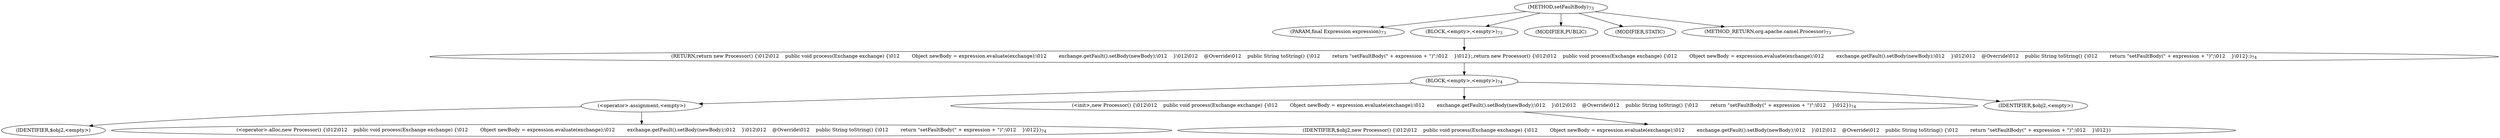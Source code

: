 digraph "setFaultBody" {  
"50" [label = <(METHOD,setFaultBody)<SUB>73</SUB>> ]
"51" [label = <(PARAM,final Expression expression)<SUB>73</SUB>> ]
"52" [label = <(BLOCK,&lt;empty&gt;,&lt;empty&gt;)<SUB>73</SUB>> ]
"53" [label = <(RETURN,return new Processor() {\012\012    public void process(Exchange exchange) {\012        Object newBody = expression.evaluate(exchange);\012        exchange.getFault().setBody(newBody);\012    }\012\012    @Override\012    public String toString() {\012        return &quot;setFaultBody(&quot; + expression + &quot;)&quot;;\012    }\012};,return new Processor() {\012\012    public void process(Exchange exchange) {\012        Object newBody = expression.evaluate(exchange);\012        exchange.getFault().setBody(newBody);\012    }\012\012    @Override\012    public String toString() {\012        return &quot;setFaultBody(&quot; + expression + &quot;)&quot;;\012    }\012};)<SUB>74</SUB>> ]
"54" [label = <(BLOCK,&lt;empty&gt;,&lt;empty&gt;)<SUB>74</SUB>> ]
"55" [label = <(&lt;operator&gt;.assignment,&lt;empty&gt;)> ]
"56" [label = <(IDENTIFIER,$obj2,&lt;empty&gt;)> ]
"57" [label = <(&lt;operator&gt;.alloc,new Processor() {\012\012    public void process(Exchange exchange) {\012        Object newBody = expression.evaluate(exchange);\012        exchange.getFault().setBody(newBody);\012    }\012\012    @Override\012    public String toString() {\012        return &quot;setFaultBody(&quot; + expression + &quot;)&quot;;\012    }\012})<SUB>74</SUB>> ]
"58" [label = <(&lt;init&gt;,new Processor() {\012\012    public void process(Exchange exchange) {\012        Object newBody = expression.evaluate(exchange);\012        exchange.getFault().setBody(newBody);\012    }\012\012    @Override\012    public String toString() {\012        return &quot;setFaultBody(&quot; + expression + &quot;)&quot;;\012    }\012})<SUB>74</SUB>> ]
"59" [label = <(IDENTIFIER,$obj2,new Processor() {\012\012    public void process(Exchange exchange) {\012        Object newBody = expression.evaluate(exchange);\012        exchange.getFault().setBody(newBody);\012    }\012\012    @Override\012    public String toString() {\012        return &quot;setFaultBody(&quot; + expression + &quot;)&quot;;\012    }\012})> ]
"60" [label = <(IDENTIFIER,$obj2,&lt;empty&gt;)> ]
"61" [label = <(MODIFIER,PUBLIC)> ]
"62" [label = <(MODIFIER,STATIC)> ]
"63" [label = <(METHOD_RETURN,org.apache.camel.Processor)<SUB>73</SUB>> ]
  "50" -> "51" 
  "50" -> "52" 
  "50" -> "61" 
  "50" -> "62" 
  "50" -> "63" 
  "52" -> "53" 
  "53" -> "54" 
  "54" -> "55" 
  "54" -> "58" 
  "54" -> "60" 
  "55" -> "56" 
  "55" -> "57" 
  "58" -> "59" 
}
